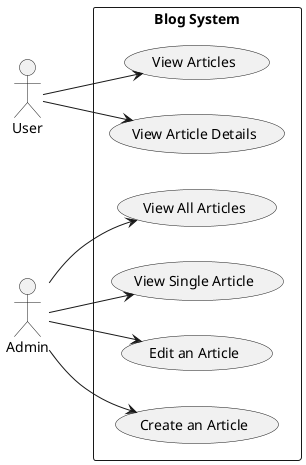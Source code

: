 @startuml

left to right direction
actor User as user
actor Admin as admin

rectangle "Blog System" {
    usecase "View Articles" as UC_Home
    usecase "View Article Details" as UC_Details
    usecase "View All Articles" as UC_Dashboard
    usecase "View Single Article" as UC_ViewArticle
    usecase "Edit an Article" as UC_EditArticle
    usecase "Create an Article" as UC_CreateArticle
}

user --> UC_Home
user --> UC_Details

admin --> UC_Dashboard
admin --> UC_ViewArticle
admin --> UC_EditArticle
admin --> UC_CreateArticle

@enduml
